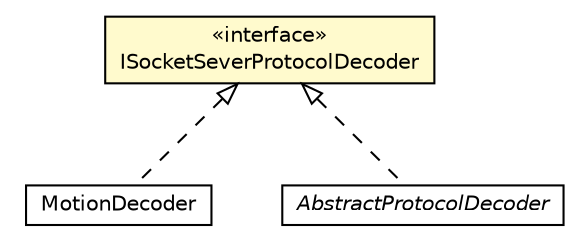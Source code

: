#!/usr/local/bin/dot
#
# Class diagram 
# Generated by UMLGraph version R5_6-24-gf6e263 (http://www.umlgraph.org/)
#

digraph G {
	edge [fontname="Helvetica",fontsize=10,labelfontname="Helvetica",labelfontsize=10];
	node [fontname="Helvetica",fontsize=10,shape=plaintext];
	nodesep=0.25;
	ranksep=0.5;
	// org.universAAL.lddi.zwave.exporter.Server.MotionDecoder
	c190628 [label=<<table title="org.universAAL.lddi.zwave.exporter.Server.MotionDecoder" border="0" cellborder="1" cellspacing="0" cellpadding="2" port="p" href="./MotionDecoder.html">
		<tr><td><table border="0" cellspacing="0" cellpadding="1">
<tr><td align="center" balign="center"> MotionDecoder </td></tr>
		</table></td></tr>
		</table>>, URL="./MotionDecoder.html", fontname="Helvetica", fontcolor="black", fontsize=10.0];
	// org.universAAL.lddi.zwave.exporter.Server.AbstractProtocolDecoder
	c190637 [label=<<table title="org.universAAL.lddi.zwave.exporter.Server.AbstractProtocolDecoder" border="0" cellborder="1" cellspacing="0" cellpadding="2" port="p" href="./AbstractProtocolDecoder.html">
		<tr><td><table border="0" cellspacing="0" cellpadding="1">
<tr><td align="center" balign="center"><font face="Helvetica-Oblique"> AbstractProtocolDecoder </font></td></tr>
		</table></td></tr>
		</table>>, URL="./AbstractProtocolDecoder.html", fontname="Helvetica", fontcolor="black", fontsize=10.0];
	// org.universAAL.lddi.zwave.exporter.Server.ISocketSeverProtocolDecoder
	c190639 [label=<<table title="org.universAAL.lddi.zwave.exporter.Server.ISocketSeverProtocolDecoder" border="0" cellborder="1" cellspacing="0" cellpadding="2" port="p" bgcolor="lemonChiffon" href="./ISocketSeverProtocolDecoder.html">
		<tr><td><table border="0" cellspacing="0" cellpadding="1">
<tr><td align="center" balign="center"> &#171;interface&#187; </td></tr>
<tr><td align="center" balign="center"> ISocketSeverProtocolDecoder </td></tr>
		</table></td></tr>
		</table>>, URL="./ISocketSeverProtocolDecoder.html", fontname="Helvetica", fontcolor="black", fontsize=10.0];
	//org.universAAL.lddi.zwave.exporter.Server.MotionDecoder implements org.universAAL.lddi.zwave.exporter.Server.ISocketSeverProtocolDecoder
	c190639:p -> c190628:p [dir=back,arrowtail=empty,style=dashed];
	//org.universAAL.lddi.zwave.exporter.Server.AbstractProtocolDecoder implements org.universAAL.lddi.zwave.exporter.Server.ISocketSeverProtocolDecoder
	c190639:p -> c190637:p [dir=back,arrowtail=empty,style=dashed];
}

